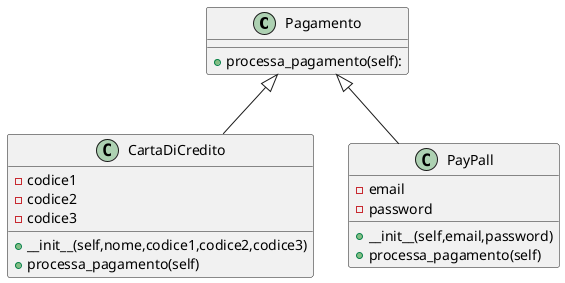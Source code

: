 @startuml Pagamento
Pagamento ^-- CartaDiCredito
Pagamento ^-- PayPall
class Pagamento {
    +processa_pagamento(self):
}
class PayPall {
    -email
    -password
    +__init__(self,email,password)
    +processa_pagamento(self)
}
class CartaDiCredito {
    -codice1
    -codice2
    -codice3
    +__init__(self,nome,codice1,codice2,codice3)
    +processa_pagamento(self)
}
@enduml